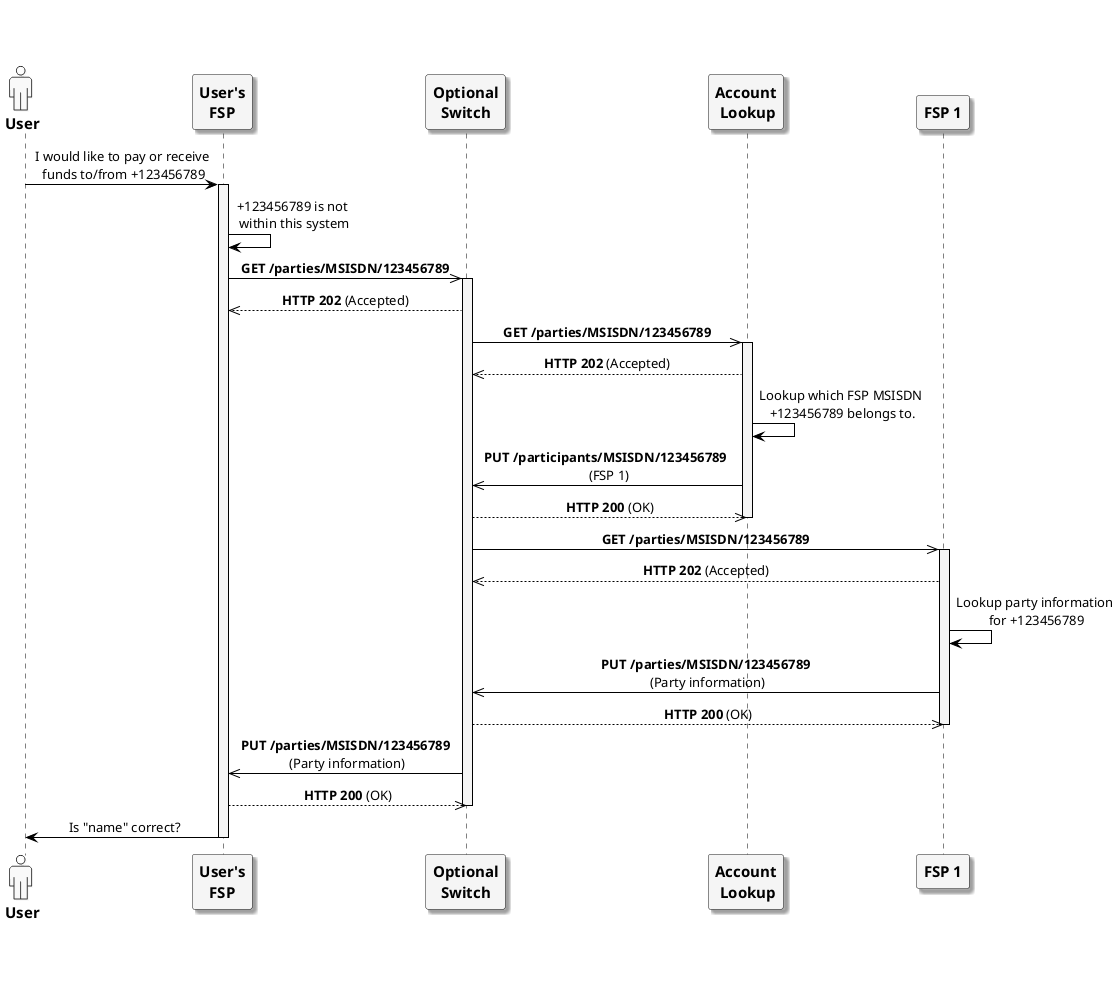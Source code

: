 /'*****
License
--------------
Copyright © 2017 Bill & Melinda Gates Foundation
The Mojaloop files are made available by the Bill & Melinda Gates Foundation under the Apache License, Version 2.0 (the "License") and you may not use these files except in compliance with the License. You may obtain a copy of the License at
http://www.apache.org/licenses/LICENSE-2.0
Unless required by applicable law or agreed to in writing, the Mojaloop files are distributed on an "AS IS" BASIS, WITHOUT WARRANTIES OR CONDITIONS OF ANY KIND, either express or implied. See the License for the specific language governing permissions and limitations under the License.
Contributors
--------------
This is the official list of the Mojaloop project contributors for this file.
Names of the original copyright holders (individuals or organizations)
should be listed with a '*' in the first column. People who have
contributed from an organization can be listed under the organization
that actually holds the copyright for their contributions (see the
Gates Foundation organization for an example). Those individuals should have
their names indented and be marked with a '-'. Email address can be added
optionally within square brackets <email>.
* Gates Foundation
- Name Surname <name.surname@gatesfoundation.com>

* Henk Kodde <henk.kodde@modusbox.com>
--------------
******'/

@startuml

' define actor image
sprite $actor [25x48/16] {
    0000000000010000000000000
    0000000006CAC910000000000
    0000000095101292000000000
    0000000651000119000000000
    0000000B10000018400000000
    0000001A10000016600000000
    0000000B10000017510000000
    000000083100001A210000000
    0000000191000176110000000
    000000003A866A61100000000
    0000000000466211100000000
    0003333333334443333310000
    0088888888888888888892000
    0821111111111111111118200
    8311111111111111111111A00
    A111111111111111111111A20
    A111111111111111111111A20
    A111111111111111111111A20
    A111111111111111111111A20
    A111111111111111111111A20
    A111111111111111111111A20
    A111111111111111111111A20
    A111111111111111111111A20
    A111551111111111138111A20
    A111661111111111139111A20
    A211661111111111139111A20
    A211661111111111139111A20
    A211661111161111139111A20
    A2116611111A2111139111A20
    A2116611111A2111139111A20
    A2116611111A2111139111A20
    A7669611111A211113A666B20
    36669611111A211113A666610
    00016611111A2111139111110
    00006611111A2111139100000
    00006611111A2111139100000
    00006611111A2111139100000
    00006611111A2111139100000
    00006611111A2111139100000
    00006611111A2111139100000
    00006611111A2111139100000
    00006611111A2111139100000
    00006611111A2111139100000
    00006611111A2111139100000
    00006966666B7666679100000
    0000266666666666664100000
    0000000111111111111100000
    0000000000000000000000000
}

' declaring skinparam
skinparam sequenceMessageAlign center
skinparam shadowing false
skinparam defaultFontName Arial
skinparam monochrome true
skinparam SequenceLifeLineBackgroundColor WhiteSmoke
skinparam SequenceLifeLineBorderColor Black
skinparam ActorFontStyle Bold
skinparam ActorFontSize 15
skinparam ParticipantFontStyle Bold
skinparam ParticipantFontSize 15
skinparam ParticipantBackgroundColor WhiteSmoke
skinparam ArrowColor Black

skinparam actor {
    Bordercolor none
    Backgroundcolor none
    shadowing false
}

skinparam participant {
    shadowing true
}

' declare title
' title Example process for /parties resource

' Actor Keys:
' participant - FSP(), Switch and Account Lookup 
' actor - Payee/Payer(User)

' declare actors
actor "<$actor>\nUser" as user
participant "User's\nFSP" as userfsp
participant "Optional\nSwitch" as Switch
participant "Account\n Lookup" as ALS
participant "FSP 1" as fsp1

' start flow
user -> userfsp: I would like to pay or receive\n funds to/from +123456789
activate userfsp
userfsp -> userfsp: +123456789 is not\n within this system
userfsp ->> Switch: **GET /parties/MSISDN/123456789**
activate Switch
userfsp <<-- Switch: **HTTP 202** (Accepted)
Switch ->> ALS: **GET /parties/MSISDN/123456789**
activate ALS
Switch <<-- ALS: **HTTP 202** (Accepted)
ALS -> ALS: Lookup which FSP MSISDN\n +123456789 belongs to.
Switch <<- ALS: **PUT /participants/MSISDN/123456789** \n (FSP 1)
Switch -->> ALS: **HTTP 200** (OK)
deactivate ALS
Switch ->> fsp1: **GET /parties/MSISDN/123456789**
activate fsp1
Switch <<-- fsp1: **HTTP 202** (Accepted)
fsp1 -> fsp1: Lookup party information\n for +123456789
Switch <<- fsp1: **PUT /parties/MSISDN/123456789**\n (Party information)
Switch -->> fsp1: **HTTP 200** (OK)
deactivate fsp1
userfsp <<- Switch: **PUT /parties/MSISDN/123456789**\n (Party information)
userfsp -->> Switch: **HTTP 200** (OK)
deactivate Switch
user <- userfsp: Is "name" correct?
deactivate userfsp
@enduml
